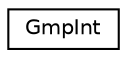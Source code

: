 digraph "Graphical Class Hierarchy"
{
 // LATEX_PDF_SIZE
  edge [fontname="Helvetica",fontsize="10",labelfontname="Helvetica",labelfontsize="10"];
  node [fontname="Helvetica",fontsize="10",shape=record];
  rankdir="LR";
  Node0 [label="GmpInt",height=0.2,width=0.4,color="black", fillcolor="white", style="filled",URL="$classGmpInt.html",tooltip=" "];
}
